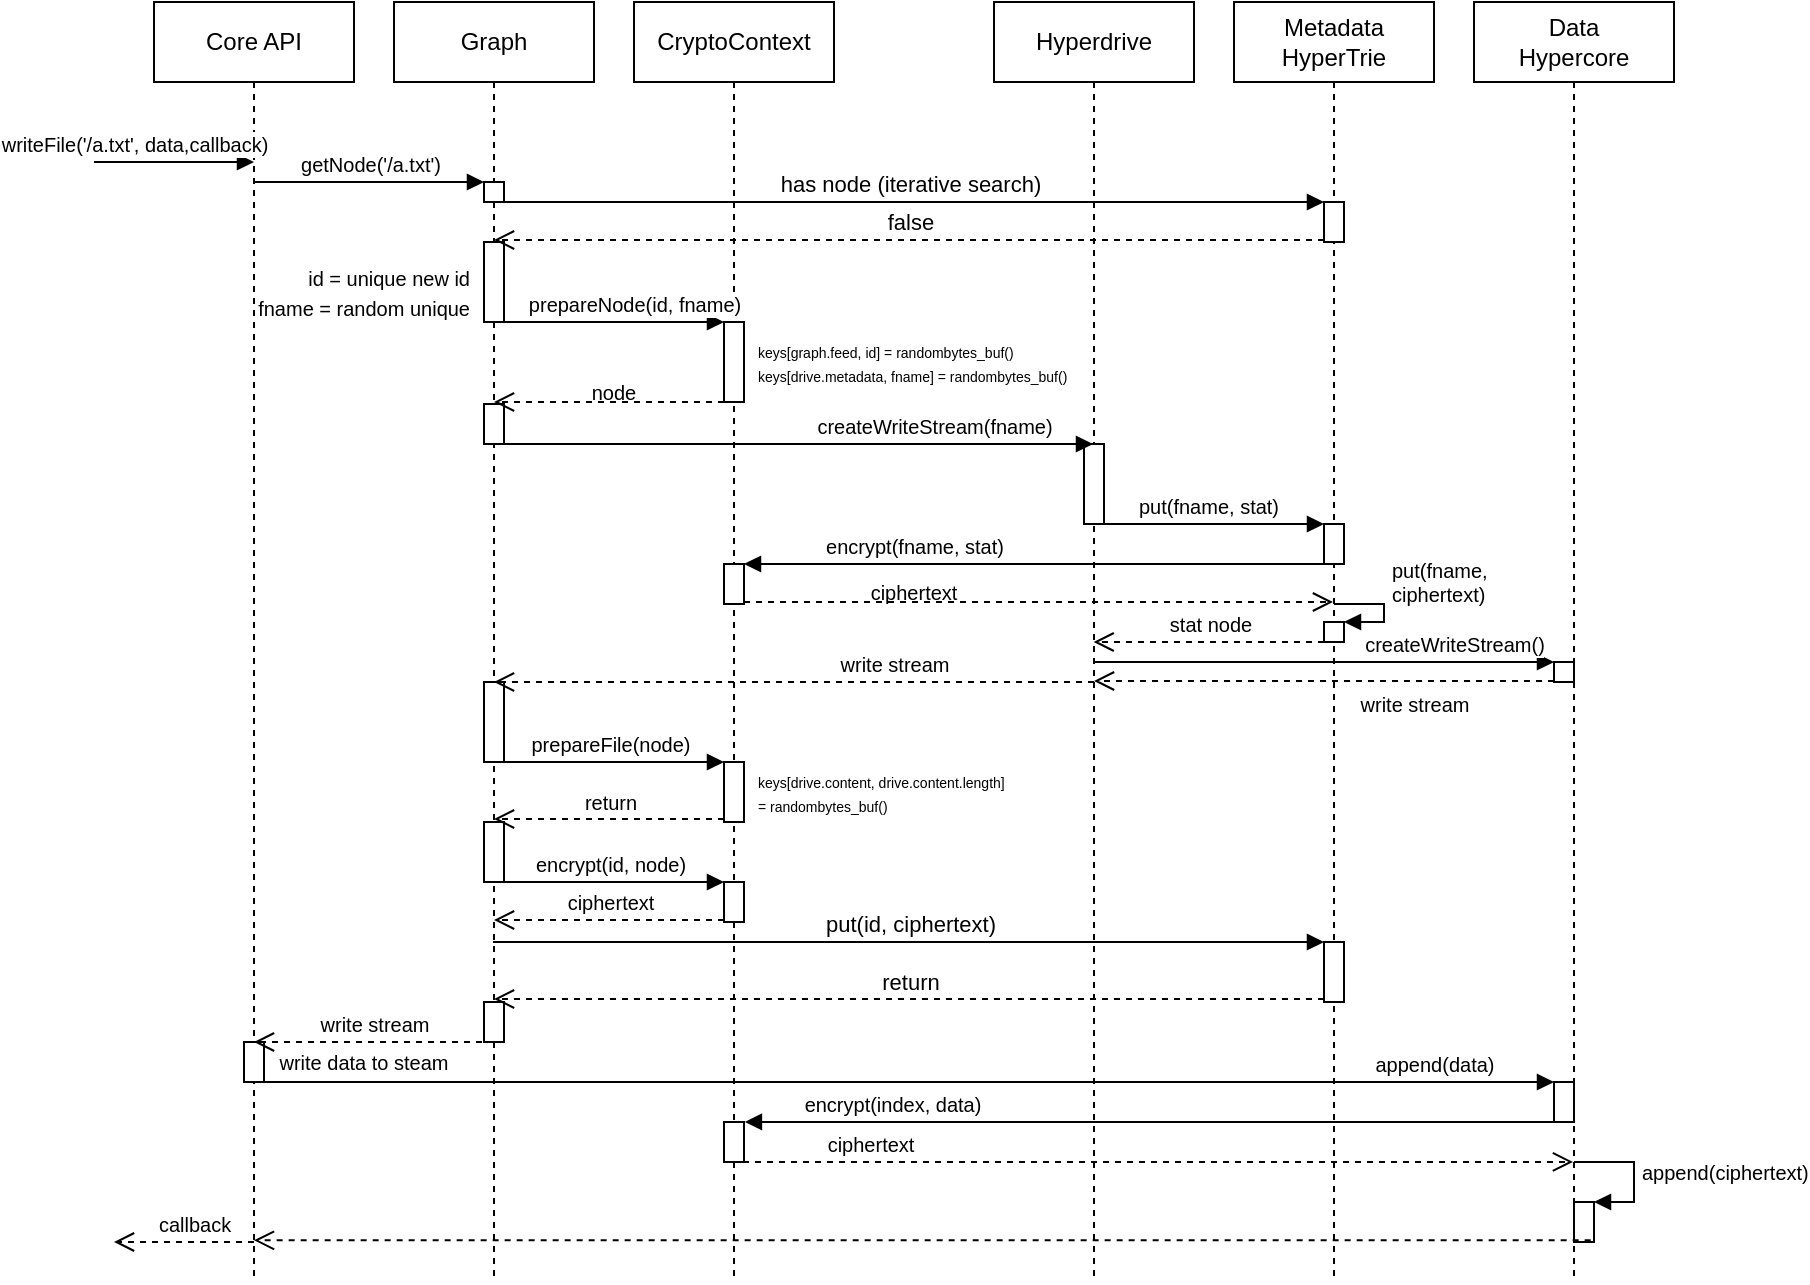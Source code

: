 <mxfile version="13.7.5" type="device"><diagram id="7L1S2Yam9VLptDrxEb60" name="Seite-1"><mxGraphModel dx="1038" dy="631" grid="1" gridSize="10" guides="1" tooltips="1" connect="1" arrows="1" fold="1" page="1" pageScale="1" pageWidth="1169" pageHeight="827" math="0" shadow="0"><root><mxCell id="0"/><mxCell id="1" parent="0"/><mxCell id="6NuSzGNgV5KQOutt3Bnf-3" value="Core API" style="shape=umlLifeline;perimeter=lifelinePerimeter;whiteSpace=wrap;html=1;container=1;collapsible=0;recursiveResize=0;outlineConnect=0;" parent="1" vertex="1"><mxGeometry x="80" y="80" width="100" height="640" as="geometry"/></mxCell><mxCell id="6NuSzGNgV5KQOutt3Bnf-66" value="" style="html=1;points=[];perimeter=orthogonalPerimeter;fontSize=10;align=left;" parent="6NuSzGNgV5KQOutt3Bnf-3" vertex="1"><mxGeometry x="45" y="520" width="10" height="20" as="geometry"/></mxCell><mxCell id="6NuSzGNgV5KQOutt3Bnf-4" value="Hyperdrive" style="shape=umlLifeline;perimeter=lifelinePerimeter;whiteSpace=wrap;html=1;container=1;collapsible=0;recursiveResize=0;outlineConnect=0;" parent="1" vertex="1"><mxGeometry x="500" y="80" width="100" height="640" as="geometry"/></mxCell><mxCell id="6NuSzGNgV5KQOutt3Bnf-31" value="" style="html=1;points=[];perimeter=orthogonalPerimeter;fontSize=10;align=left;" parent="6NuSzGNgV5KQOutt3Bnf-4" vertex="1"><mxGeometry x="45" y="221" width="10" height="40" as="geometry"/></mxCell><mxCell id="6NuSzGNgV5KQOutt3Bnf-5" value="Metadata&lt;br&gt;HyperTrie" style="shape=umlLifeline;perimeter=lifelinePerimeter;whiteSpace=wrap;html=1;container=1;collapsible=0;recursiveResize=0;outlineConnect=0;" parent="1" vertex="1"><mxGeometry x="620" y="80" width="100" height="640" as="geometry"/></mxCell><mxCell id="6NuSzGNgV5KQOutt3Bnf-28" value="" style="html=1;points=[];perimeter=orthogonalPerimeter;fontSize=10;align=left;" parent="6NuSzGNgV5KQOutt3Bnf-5" vertex="1"><mxGeometry x="45" y="261" width="10" height="20" as="geometry"/></mxCell><mxCell id="6NuSzGNgV5KQOutt3Bnf-36" value="" style="html=1;points=[];perimeter=orthogonalPerimeter;fontSize=10;align=left;" parent="6NuSzGNgV5KQOutt3Bnf-5" vertex="1"><mxGeometry x="45" y="310" width="10" height="10" as="geometry"/></mxCell><mxCell id="6NuSzGNgV5KQOutt3Bnf-37" value="put(fname, &lt;br&gt;ciphertext)" style="edgeStyle=orthogonalEdgeStyle;html=1;align=left;spacingLeft=2;endArrow=block;rounded=0;entryX=1;entryY=0;fontSize=10;" parent="6NuSzGNgV5KQOutt3Bnf-5" target="6NuSzGNgV5KQOutt3Bnf-36" edge="1"><mxGeometry x="-0.074" y="11" relative="1" as="geometry"><mxPoint x="50" y="301" as="sourcePoint"/><Array as="points"><mxPoint x="75" y="301"/><mxPoint x="75" y="310"/><mxPoint x="55" y="310"/></Array><mxPoint x="-11" y="-11" as="offset"/></mxGeometry></mxCell><mxCell id="OMwZezzYrJX9eBUTDb27-1" value="" style="html=1;points=[];perimeter=orthogonalPerimeter;fillColor=#ffffff;align=left;" vertex="1" parent="6NuSzGNgV5KQOutt3Bnf-5"><mxGeometry x="45" y="100" width="10" height="20" as="geometry"/></mxCell><mxCell id="OMwZezzYrJX9eBUTDb27-4" value="" style="html=1;points=[];perimeter=orthogonalPerimeter;fillColor=#ffffff;align=left;" vertex="1" parent="6NuSzGNgV5KQOutt3Bnf-5"><mxGeometry x="45" y="470" width="10" height="30" as="geometry"/></mxCell><mxCell id="6NuSzGNgV5KQOutt3Bnf-6" value="Data&lt;br&gt;Hypercore" style="shape=umlLifeline;perimeter=lifelinePerimeter;whiteSpace=wrap;html=1;container=1;collapsible=0;recursiveResize=0;outlineConnect=0;" parent="1" vertex="1"><mxGeometry x="740" y="80" width="100" height="640" as="geometry"/></mxCell><mxCell id="6NuSzGNgV5KQOutt3Bnf-71" value="" style="html=1;points=[];perimeter=orthogonalPerimeter;fontSize=10;align=left;" parent="6NuSzGNgV5KQOutt3Bnf-6" vertex="1"><mxGeometry x="40" y="330" width="10" height="10" as="geometry"/></mxCell><mxCell id="6NuSzGNgV5KQOutt3Bnf-75" value="" style="html=1;points=[];perimeter=orthogonalPerimeter;fontSize=10;align=left;" parent="6NuSzGNgV5KQOutt3Bnf-6" vertex="1"><mxGeometry x="40" y="540" width="10" height="20" as="geometry"/></mxCell><mxCell id="6NuSzGNgV5KQOutt3Bnf-85" value="" style="html=1;points=[];perimeter=orthogonalPerimeter;fontSize=10;align=left;" parent="6NuSzGNgV5KQOutt3Bnf-6" vertex="1"><mxGeometry x="50" y="600" width="10" height="20" as="geometry"/></mxCell><mxCell id="6NuSzGNgV5KQOutt3Bnf-86" value="append(ciphertext)" style="edgeStyle=orthogonalEdgeStyle;html=1;align=left;spacingLeft=2;endArrow=block;rounded=0;entryX=1;entryY=0;fontSize=10;" parent="6NuSzGNgV5KQOutt3Bnf-6" target="6NuSzGNgV5KQOutt3Bnf-85" edge="1"><mxGeometry relative="1" as="geometry"><mxPoint x="50" y="580" as="sourcePoint"/><Array as="points"><mxPoint x="80" y="580"/></Array></mxGeometry></mxCell><mxCell id="6NuSzGNgV5KQOutt3Bnf-7" value="&lt;font style=&quot;font-size: 10px&quot;&gt;writeFile('/a.txt', data,callback)&lt;/font&gt;" style="html=1;verticalAlign=bottom;endArrow=block;" parent="1" edge="1"><mxGeometry x="-0.5" width="80" relative="1" as="geometry"><mxPoint x="50" y="160" as="sourcePoint"/><mxPoint x="130" y="160" as="targetPoint"/><mxPoint as="offset"/></mxGeometry></mxCell><mxCell id="6NuSzGNgV5KQOutt3Bnf-8" value="Graph" style="shape=umlLifeline;perimeter=lifelinePerimeter;whiteSpace=wrap;html=1;container=1;collapsible=0;recursiveResize=0;outlineConnect=0;" parent="1" vertex="1"><mxGeometry x="200" y="80" width="100" height="640" as="geometry"/></mxCell><mxCell id="6NuSzGNgV5KQOutt3Bnf-15" value="" style="html=1;points=[];perimeter=orthogonalPerimeter;" parent="6NuSzGNgV5KQOutt3Bnf-8" vertex="1"><mxGeometry x="45" y="201" width="10" height="20" as="geometry"/></mxCell><mxCell id="6NuSzGNgV5KQOutt3Bnf-17" value="" style="html=1;points=[];perimeter=orthogonalPerimeter;" parent="6NuSzGNgV5KQOutt3Bnf-8" vertex="1"><mxGeometry x="45" y="90" width="10" height="10" as="geometry"/></mxCell><mxCell id="6NuSzGNgV5KQOutt3Bnf-22" value="" style="html=1;points=[];perimeter=orthogonalPerimeter;fontSize=10;align=left;" parent="6NuSzGNgV5KQOutt3Bnf-8" vertex="1"><mxGeometry x="45.0" y="120" width="10" height="40" as="geometry"/></mxCell><mxCell id="6NuSzGNgV5KQOutt3Bnf-42" value="" style="html=1;points=[];perimeter=orthogonalPerimeter;fontSize=10;align=left;" parent="6NuSzGNgV5KQOutt3Bnf-8" vertex="1"><mxGeometry x="45" y="340" width="10" height="40" as="geometry"/></mxCell><mxCell id="6NuSzGNgV5KQOutt3Bnf-49" value="" style="html=1;points=[];perimeter=orthogonalPerimeter;fontSize=10;align=left;" parent="6NuSzGNgV5KQOutt3Bnf-8" vertex="1"><mxGeometry x="45" y="410" width="10" height="30" as="geometry"/></mxCell><mxCell id="6NuSzGNgV5KQOutt3Bnf-62" value="" style="html=1;points=[];perimeter=orthogonalPerimeter;fontSize=10;align=left;" parent="6NuSzGNgV5KQOutt3Bnf-8" vertex="1"><mxGeometry x="45" y="500" width="10" height="20" as="geometry"/></mxCell><mxCell id="6NuSzGNgV5KQOutt3Bnf-9" value="CryptoContext" style="shape=umlLifeline;perimeter=lifelinePerimeter;whiteSpace=wrap;html=1;container=1;collapsible=0;recursiveResize=0;outlineConnect=0;" parent="1" vertex="1"><mxGeometry x="320" y="80" width="100" height="640" as="geometry"/></mxCell><mxCell id="6NuSzGNgV5KQOutt3Bnf-11" value="" style="html=1;points=[];perimeter=orthogonalPerimeter;" parent="6NuSzGNgV5KQOutt3Bnf-9" vertex="1"><mxGeometry x="45" y="160" width="10" height="40" as="geometry"/></mxCell><mxCell id="6NuSzGNgV5KQOutt3Bnf-33" value="" style="html=1;points=[];perimeter=orthogonalPerimeter;fontSize=10;align=left;" parent="6NuSzGNgV5KQOutt3Bnf-9" vertex="1"><mxGeometry x="45" y="281" width="10" height="20" as="geometry"/></mxCell><mxCell id="6NuSzGNgV5KQOutt3Bnf-43" value="" style="html=1;points=[];perimeter=orthogonalPerimeter;fontSize=10;align=left;" parent="6NuSzGNgV5KQOutt3Bnf-9" vertex="1"><mxGeometry x="45" y="380" width="10" height="30" as="geometry"/></mxCell><mxCell id="6NuSzGNgV5KQOutt3Bnf-55" value="" style="html=1;points=[];perimeter=orthogonalPerimeter;fontSize=10;align=left;" parent="6NuSzGNgV5KQOutt3Bnf-9" vertex="1"><mxGeometry x="45" y="440" width="10" height="20" as="geometry"/></mxCell><mxCell id="6NuSzGNgV5KQOutt3Bnf-82" value="" style="html=1;points=[];perimeter=orthogonalPerimeter;fontSize=10;align=left;" parent="6NuSzGNgV5KQOutt3Bnf-9" vertex="1"><mxGeometry x="45" y="560" width="10" height="20" as="geometry"/></mxCell><mxCell id="6NuSzGNgV5KQOutt3Bnf-12" value="&lt;font style=&quot;font-size: 10px&quot;&gt;prepareNode(id, fname)&lt;/font&gt;" style="html=1;verticalAlign=bottom;endArrow=block;entryX=0;entryY=0;exitX=1.002;exitY=1;exitDx=0;exitDy=0;exitPerimeter=0;" parent="1" source="6NuSzGNgV5KQOutt3Bnf-22" target="6NuSzGNgV5KQOutt3Bnf-11" edge="1"><mxGeometry x="0.182" relative="1" as="geometry"><mxPoint x="254.81" y="270" as="sourcePoint"/><mxPoint as="offset"/></mxGeometry></mxCell><mxCell id="6NuSzGNgV5KQOutt3Bnf-13" value="" style="html=1;verticalAlign=bottom;endArrow=open;dashed=1;endSize=8;exitX=0;exitY=0.95;" parent="1" edge="1"><mxGeometry relative="1" as="geometry"><mxPoint x="250" y="280" as="targetPoint"/><mxPoint x="365" y="280.0" as="sourcePoint"/></mxGeometry></mxCell><mxCell id="6NuSzGNgV5KQOutt3Bnf-18" value="&lt;font style=&quot;font-size: 10px&quot;&gt;getNode('/a.txt')&lt;/font&gt;" style="html=1;verticalAlign=bottom;endArrow=block;entryX=0;entryY=0;" parent="1" source="6NuSzGNgV5KQOutt3Bnf-3" target="6NuSzGNgV5KQOutt3Bnf-17" edge="1"><mxGeometry relative="1" as="geometry"><mxPoint x="175" y="140" as="sourcePoint"/></mxGeometry></mxCell><mxCell id="6NuSzGNgV5KQOutt3Bnf-20" value="&lt;font style=&quot;font-size: 10px&quot;&gt;id = unique new id&lt;br&gt;fname = random unique&lt;br&gt;&lt;/font&gt;" style="text;html=1;strokeColor=none;fillColor=none;align=right;verticalAlign=middle;whiteSpace=wrap;rounded=0;" parent="1" vertex="1"><mxGeometry x="110" y="210" width="130" height="30" as="geometry"/></mxCell><mxCell id="6NuSzGNgV5KQOutt3Bnf-21" value="&lt;font style=&quot;font-size: 7px&quot;&gt;keys[graph.feed, id] = randombytes_buf()&lt;br&gt;keys[drive.metadata, fname] = randombytes_buf()&lt;/font&gt;" style="text;html=1;strokeColor=none;fillColor=none;align=left;verticalAlign=middle;whiteSpace=wrap;rounded=0;fontSize=10;" parent="1" vertex="1"><mxGeometry x="380" y="230" width="160" height="60" as="geometry"/></mxCell><mxCell id="6NuSzGNgV5KQOutt3Bnf-26" value="createWriteStream(fname)" style="html=1;verticalAlign=bottom;endArrow=block;fontSize=10;" parent="1" edge="1"><mxGeometry x="0.469" width="80" relative="1" as="geometry"><mxPoint x="250" y="301" as="sourcePoint"/><mxPoint x="549.5" y="301" as="targetPoint"/><mxPoint as="offset"/></mxGeometry></mxCell><mxCell id="6NuSzGNgV5KQOutt3Bnf-29" value="put(fname, stat)" style="html=1;verticalAlign=bottom;endArrow=block;entryX=0;entryY=0;fontSize=10;" parent="1" target="6NuSzGNgV5KQOutt3Bnf-28" edge="1"><mxGeometry relative="1" as="geometry"><mxPoint x="549.81" y="341" as="sourcePoint"/></mxGeometry></mxCell><mxCell id="6NuSzGNgV5KQOutt3Bnf-34" value="encrypt(fname, stat)" style="html=1;verticalAlign=bottom;endArrow=block;entryX=1;entryY=0;fontSize=10;" parent="1" target="6NuSzGNgV5KQOutt3Bnf-33" edge="1"><mxGeometry x="0.423" relative="1" as="geometry"><mxPoint x="669.5" y="361" as="sourcePoint"/><mxPoint as="offset"/></mxGeometry></mxCell><mxCell id="6NuSzGNgV5KQOutt3Bnf-35" value="" style="html=1;verticalAlign=bottom;endArrow=open;dashed=1;endSize=8;exitX=1;exitY=0.95;fontSize=10;" parent="1" source="6NuSzGNgV5KQOutt3Bnf-33" edge="1"><mxGeometry relative="1" as="geometry"><mxPoint x="669.5" y="380.0" as="targetPoint"/></mxGeometry></mxCell><mxCell id="6NuSzGNgV5KQOutt3Bnf-38" value="stat node" style="html=1;verticalAlign=bottom;endArrow=open;dashed=1;endSize=8;fontSize=10;" parent="1" edge="1"><mxGeometry relative="1" as="geometry"><mxPoint x="665" y="400" as="sourcePoint"/><mxPoint x="549.81" y="400" as="targetPoint"/></mxGeometry></mxCell><mxCell id="6NuSzGNgV5KQOutt3Bnf-39" value="write stream" style="html=1;verticalAlign=bottom;endArrow=open;dashed=1;endSize=8;fontSize=10;" parent="1" target="6NuSzGNgV5KQOutt3Bnf-8" edge="1"><mxGeometry x="-0.334" relative="1" as="geometry"><mxPoint x="550" y="420" as="sourcePoint"/><mxPoint x="470" y="420" as="targetPoint"/><mxPoint as="offset"/></mxGeometry></mxCell><mxCell id="6NuSzGNgV5KQOutt3Bnf-44" value="prepareFile(node)" style="html=1;verticalAlign=bottom;endArrow=block;entryX=0;entryY=0;fontSize=10;" parent="1" source="6NuSzGNgV5KQOutt3Bnf-8" target="6NuSzGNgV5KQOutt3Bnf-43" edge="1"><mxGeometry relative="1" as="geometry"><mxPoint x="295" y="460" as="sourcePoint"/></mxGeometry></mxCell><mxCell id="6NuSzGNgV5KQOutt3Bnf-45" value="return" style="html=1;verticalAlign=bottom;endArrow=open;dashed=1;endSize=8;exitX=0;exitY=0.95;fontSize=10;" parent="1" source="6NuSzGNgV5KQOutt3Bnf-43" target="6NuSzGNgV5KQOutt3Bnf-8" edge="1"><mxGeometry relative="1" as="geometry"><mxPoint x="295" y="536" as="targetPoint"/></mxGeometry></mxCell><mxCell id="6NuSzGNgV5KQOutt3Bnf-46" value="&lt;font style=&quot;font-size: 7px&quot;&gt;keys[drive.content, drive.content.length] = randombytes_buf()&lt;/font&gt;" style="text;html=1;strokeColor=none;fillColor=none;align=left;verticalAlign=middle;whiteSpace=wrap;rounded=0;fontSize=10;" parent="1" vertex="1"><mxGeometry x="380" y="460" width="130" height="30" as="geometry"/></mxCell><mxCell id="6NuSzGNgV5KQOutt3Bnf-48" value="node" style="text;html=1;strokeColor=none;fillColor=none;align=center;verticalAlign=middle;whiteSpace=wrap;rounded=0;fontSize=10;" parent="1" vertex="1"><mxGeometry x="290" y="270" width="40" height="10" as="geometry"/></mxCell><mxCell id="6NuSzGNgV5KQOutt3Bnf-56" value="encrypt(id, node)" style="html=1;verticalAlign=bottom;endArrow=block;entryX=0;entryY=0;fontSize=10;" parent="1" source="6NuSzGNgV5KQOutt3Bnf-8" target="6NuSzGNgV5KQOutt3Bnf-55" edge="1"><mxGeometry relative="1" as="geometry"><mxPoint x="295" y="520" as="sourcePoint"/></mxGeometry></mxCell><mxCell id="6NuSzGNgV5KQOutt3Bnf-57" value="ciphertext" style="html=1;verticalAlign=bottom;endArrow=open;dashed=1;endSize=8;exitX=0;exitY=0.95;fontSize=10;" parent="1" source="6NuSzGNgV5KQOutt3Bnf-55" target="6NuSzGNgV5KQOutt3Bnf-8" edge="1"><mxGeometry relative="1" as="geometry"><mxPoint x="295" y="596" as="targetPoint"/></mxGeometry></mxCell><mxCell id="6NuSzGNgV5KQOutt3Bnf-58" value="ciphertext" style="text;html=1;strokeColor=none;fillColor=none;align=center;verticalAlign=middle;whiteSpace=wrap;rounded=0;fontSize=10;" parent="1" vertex="1"><mxGeometry x="440" y="370" width="40" height="10" as="geometry"/></mxCell><mxCell id="6NuSzGNgV5KQOutt3Bnf-64" value="write stream" style="html=1;verticalAlign=bottom;endArrow=open;dashed=1;endSize=8;fontSize=10;" parent="1" edge="1"><mxGeometry relative="1" as="geometry"><mxPoint x="250" y="600" as="sourcePoint"/><mxPoint x="130" y="600" as="targetPoint"/></mxGeometry></mxCell><mxCell id="6NuSzGNgV5KQOutt3Bnf-67" value="write data to steam" style="text;html=1;strokeColor=none;fillColor=none;align=center;verticalAlign=middle;whiteSpace=wrap;rounded=0;fontSize=10;" parent="1" vertex="1"><mxGeometry x="140" y="600" width="90" height="20" as="geometry"/></mxCell><mxCell id="6NuSzGNgV5KQOutt3Bnf-73" value="write stream" style="html=1;verticalAlign=bottom;endArrow=open;dashed=1;endSize=8;exitX=0;exitY=0.95;fontSize=10;" parent="1" source="6NuSzGNgV5KQOutt3Bnf-71" target="6NuSzGNgV5KQOutt3Bnf-4" edge="1"><mxGeometry x="-0.392" y="20" relative="1" as="geometry"><mxPoint x="710" y="486" as="targetPoint"/><mxPoint as="offset"/></mxGeometry></mxCell><mxCell id="6NuSzGNgV5KQOutt3Bnf-72" value="createWriteStream()" style="html=1;verticalAlign=bottom;endArrow=block;entryX=0;entryY=0;fontSize=10;" parent="1" source="6NuSzGNgV5KQOutt3Bnf-4" target="6NuSzGNgV5KQOutt3Bnf-71" edge="1"><mxGeometry x="0.566" relative="1" as="geometry"><mxPoint x="710" y="410" as="sourcePoint"/><mxPoint as="offset"/></mxGeometry></mxCell><mxCell id="6NuSzGNgV5KQOutt3Bnf-76" value="append(data)" style="html=1;verticalAlign=bottom;endArrow=block;entryX=0;entryY=0;fontSize=10;" parent="1" source="6NuSzGNgV5KQOutt3Bnf-3" target="6NuSzGNgV5KQOutt3Bnf-75" edge="1"><mxGeometry x="0.816" relative="1" as="geometry"><mxPoint x="710" y="620" as="sourcePoint"/><mxPoint as="offset"/></mxGeometry></mxCell><mxCell id="6NuSzGNgV5KQOutt3Bnf-83" value="encrypt(index, data)" style="html=1;verticalAlign=bottom;endArrow=block;fontSize=10;entryX=1.046;entryY=-0.002;entryDx=0;entryDy=0;entryPerimeter=0;" parent="1" source="6NuSzGNgV5KQOutt3Bnf-6" target="6NuSzGNgV5KQOutt3Bnf-82" edge="1"><mxGeometry x="0.647" relative="1" as="geometry"><mxPoint x="295" y="640" as="sourcePoint"/><mxPoint x="380" y="640" as="targetPoint"/><mxPoint as="offset"/></mxGeometry></mxCell><mxCell id="6NuSzGNgV5KQOutt3Bnf-84" value="ciphertext" style="html=1;verticalAlign=bottom;endArrow=open;dashed=1;endSize=8;fontSize=10;exitX=0.951;exitY=0.998;exitDx=0;exitDy=0;exitPerimeter=0;" parent="1" source="6NuSzGNgV5KQOutt3Bnf-82" target="6NuSzGNgV5KQOutt3Bnf-6" edge="1"><mxGeometry x="-0.694" relative="1" as="geometry"><mxPoint x="295" y="716" as="targetPoint"/><mxPoint x="380" y="659" as="sourcePoint"/><mxPoint as="offset"/></mxGeometry></mxCell><mxCell id="6NuSzGNgV5KQOutt3Bnf-87" value="" style="html=1;verticalAlign=bottom;endArrow=open;dashed=1;endSize=8;fontSize=10;exitX=0.833;exitY=0.958;exitDx=0;exitDy=0;exitPerimeter=0;" parent="1" source="6NuSzGNgV5KQOutt3Bnf-85" target="6NuSzGNgV5KQOutt3Bnf-3" edge="1"><mxGeometry relative="1" as="geometry"><mxPoint x="730" y="700" as="sourcePoint"/><mxPoint x="400" y="520" as="targetPoint"/></mxGeometry></mxCell><mxCell id="6NuSzGNgV5KQOutt3Bnf-88" value="callback" style="html=1;verticalAlign=bottom;endArrow=open;dashed=1;endSize=8;fontSize=10;" parent="1" edge="1"><mxGeometry x="-0.143" relative="1" as="geometry"><mxPoint x="130" y="700" as="sourcePoint"/><mxPoint x="60" y="700" as="targetPoint"/><mxPoint as="offset"/></mxGeometry></mxCell><mxCell id="OMwZezzYrJX9eBUTDb27-2" value="has node (iterative search)" style="html=1;verticalAlign=bottom;endArrow=block;entryX=0;entryY=0;" edge="1" target="OMwZezzYrJX9eBUTDb27-1" parent="1" source="6NuSzGNgV5KQOutt3Bnf-8"><mxGeometry relative="1" as="geometry"><mxPoint x="595" y="180" as="sourcePoint"/></mxGeometry></mxCell><mxCell id="OMwZezzYrJX9eBUTDb27-3" value="false" style="html=1;verticalAlign=bottom;endArrow=open;dashed=1;endSize=8;exitX=0;exitY=0.95;" edge="1" source="OMwZezzYrJX9eBUTDb27-1" parent="1" target="6NuSzGNgV5KQOutt3Bnf-8"><mxGeometry relative="1" as="geometry"><mxPoint x="595" y="256" as="targetPoint"/></mxGeometry></mxCell><mxCell id="OMwZezzYrJX9eBUTDb27-5" value="put(id, ciphertext)" style="html=1;verticalAlign=bottom;endArrow=block;entryX=0;entryY=0;" edge="1" target="OMwZezzYrJX9eBUTDb27-4" parent="1"><mxGeometry relative="1" as="geometry"><mxPoint x="249.5" y="550" as="sourcePoint"/></mxGeometry></mxCell><mxCell id="OMwZezzYrJX9eBUTDb27-6" value="return" style="html=1;verticalAlign=bottom;endArrow=open;dashed=1;endSize=8;exitX=0;exitY=0.95;" edge="1" source="OMwZezzYrJX9eBUTDb27-4" parent="1" target="6NuSzGNgV5KQOutt3Bnf-8"><mxGeometry relative="1" as="geometry"><mxPoint x="595" y="626" as="targetPoint"/></mxGeometry></mxCell></root></mxGraphModel></diagram></mxfile>
